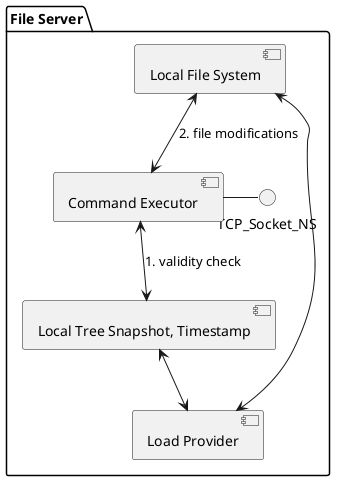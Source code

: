 ﻿@startuml
skinparam backgroundColor #00000000

package "File Server" {
    [Local Tree Snapshot, Timestamp]
    TCP_Socket_NS - [Command Executor]
    [Local File System]
    [Load Provider]
    
    [Local Tree Snapshot, Timestamp] <--> [Load Provider]
    [Local File System] <--> [Load Provider]
    [Local File System] <--> [Command Executor] : 2. file modifications
    [Command Executor] <--> [Local Tree Snapshot, Timestamp] : 1. validity check
}


@enduml